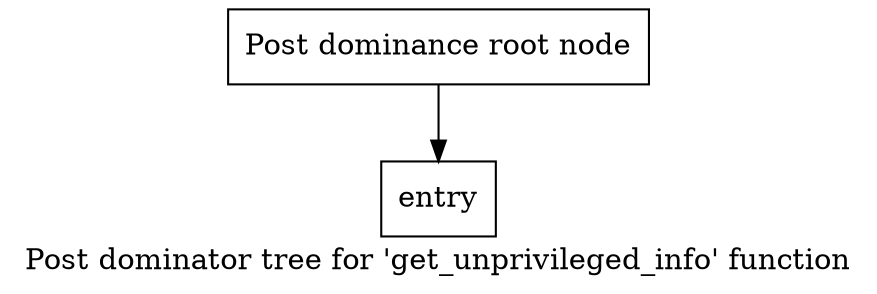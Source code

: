 digraph "Post dominator tree for 'get_unprivileged_info' function" {
	label="Post dominator tree for 'get_unprivileged_info' function";

	Node0x558c2cb068b0 [shape=record,label="{Post dominance root node}"];
	Node0x558c2cb068b0 -> Node0x558c2cb07ac0;
	Node0x558c2cb07ac0 [shape=record,label="{entry}"];
}
